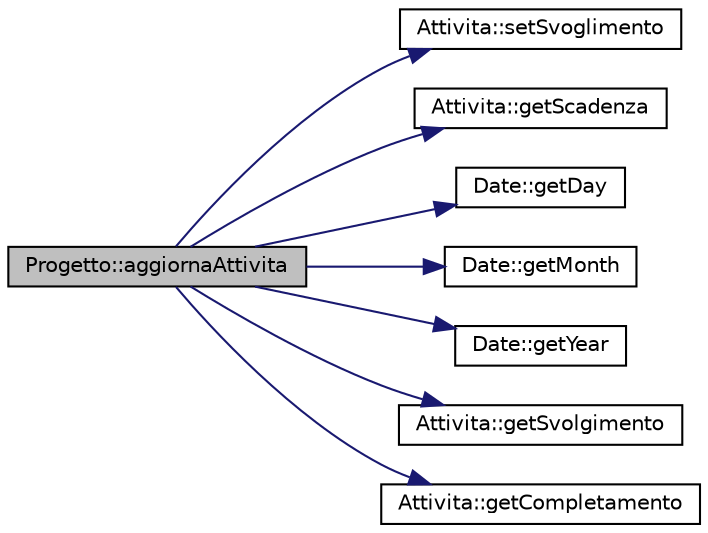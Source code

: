 digraph "Progetto::aggiornaAttivita"
{
 // LATEX_PDF_SIZE
  edge [fontname="Helvetica",fontsize="10",labelfontname="Helvetica",labelfontsize="10"];
  node [fontname="Helvetica",fontsize="10",shape=record];
  rankdir="LR";
  Node4 [label="Progetto::aggiornaAttivita",height=0.2,width=0.4,color="black", fillcolor="grey75", style="filled", fontcolor="black",tooltip="aggiornamento di un'attivita' del progetto"];
  Node4 -> Node5 [color="midnightblue",fontsize="10",style="solid",fontname="Helvetica"];
  Node5 [label="Attivita::setSvoglimento",height=0.2,width=0.4,color="black", fillcolor="white", style="filled",URL="$class_attivita.html#a7797d56d2489979286f945cd0b16dc38",tooltip="impostazione della percentuale di svolgimento dell'attivita'"];
  Node4 -> Node6 [color="midnightblue",fontsize="10",style="solid",fontname="Helvetica"];
  Node6 [label="Attivita::getScadenza",height=0.2,width=0.4,color="black", fillcolor="white", style="filled",URL="$class_attivita.html#a1622c90b07bf0d640e092cb99adb0eff",tooltip="acquisizione della data di scadenza dell'attivita'"];
  Node4 -> Node7 [color="midnightblue",fontsize="10",style="solid",fontname="Helvetica"];
  Node7 [label="Date::getDay",height=0.2,width=0.4,color="black", fillcolor="white", style="filled",URL="$class_date.html#a687c38470834100a545341fa3fd95982",tooltip=" "];
  Node4 -> Node8 [color="midnightblue",fontsize="10",style="solid",fontname="Helvetica"];
  Node8 [label="Date::getMonth",height=0.2,width=0.4,color="black", fillcolor="white", style="filled",URL="$class_date.html#a1007223f5bde9152cf31ab53417a7980",tooltip=" "];
  Node4 -> Node9 [color="midnightblue",fontsize="10",style="solid",fontname="Helvetica"];
  Node9 [label="Date::getYear",height=0.2,width=0.4,color="black", fillcolor="white", style="filled",URL="$class_date.html#acf6357dc69d916489d3065efce18736d",tooltip=" "];
  Node4 -> Node10 [color="midnightblue",fontsize="10",style="solid",fontname="Helvetica"];
  Node10 [label="Attivita::getSvolgimento",height=0.2,width=0.4,color="black", fillcolor="white", style="filled",URL="$class_attivita.html#ab79f2298d95b486bc227c6e478067067",tooltip="acquisizione della percentuale di svolgimento dell'attivita'"];
  Node4 -> Node11 [color="midnightblue",fontsize="10",style="solid",fontname="Helvetica"];
  Node11 [label="Attivita::getCompletamento",height=0.2,width=0.4,color="black", fillcolor="white", style="filled",URL="$class_attivita.html#afd7a6884a8498208e10fc709655b053d",tooltip="acquisizione della data di completamento dell'attivita'"];
}
